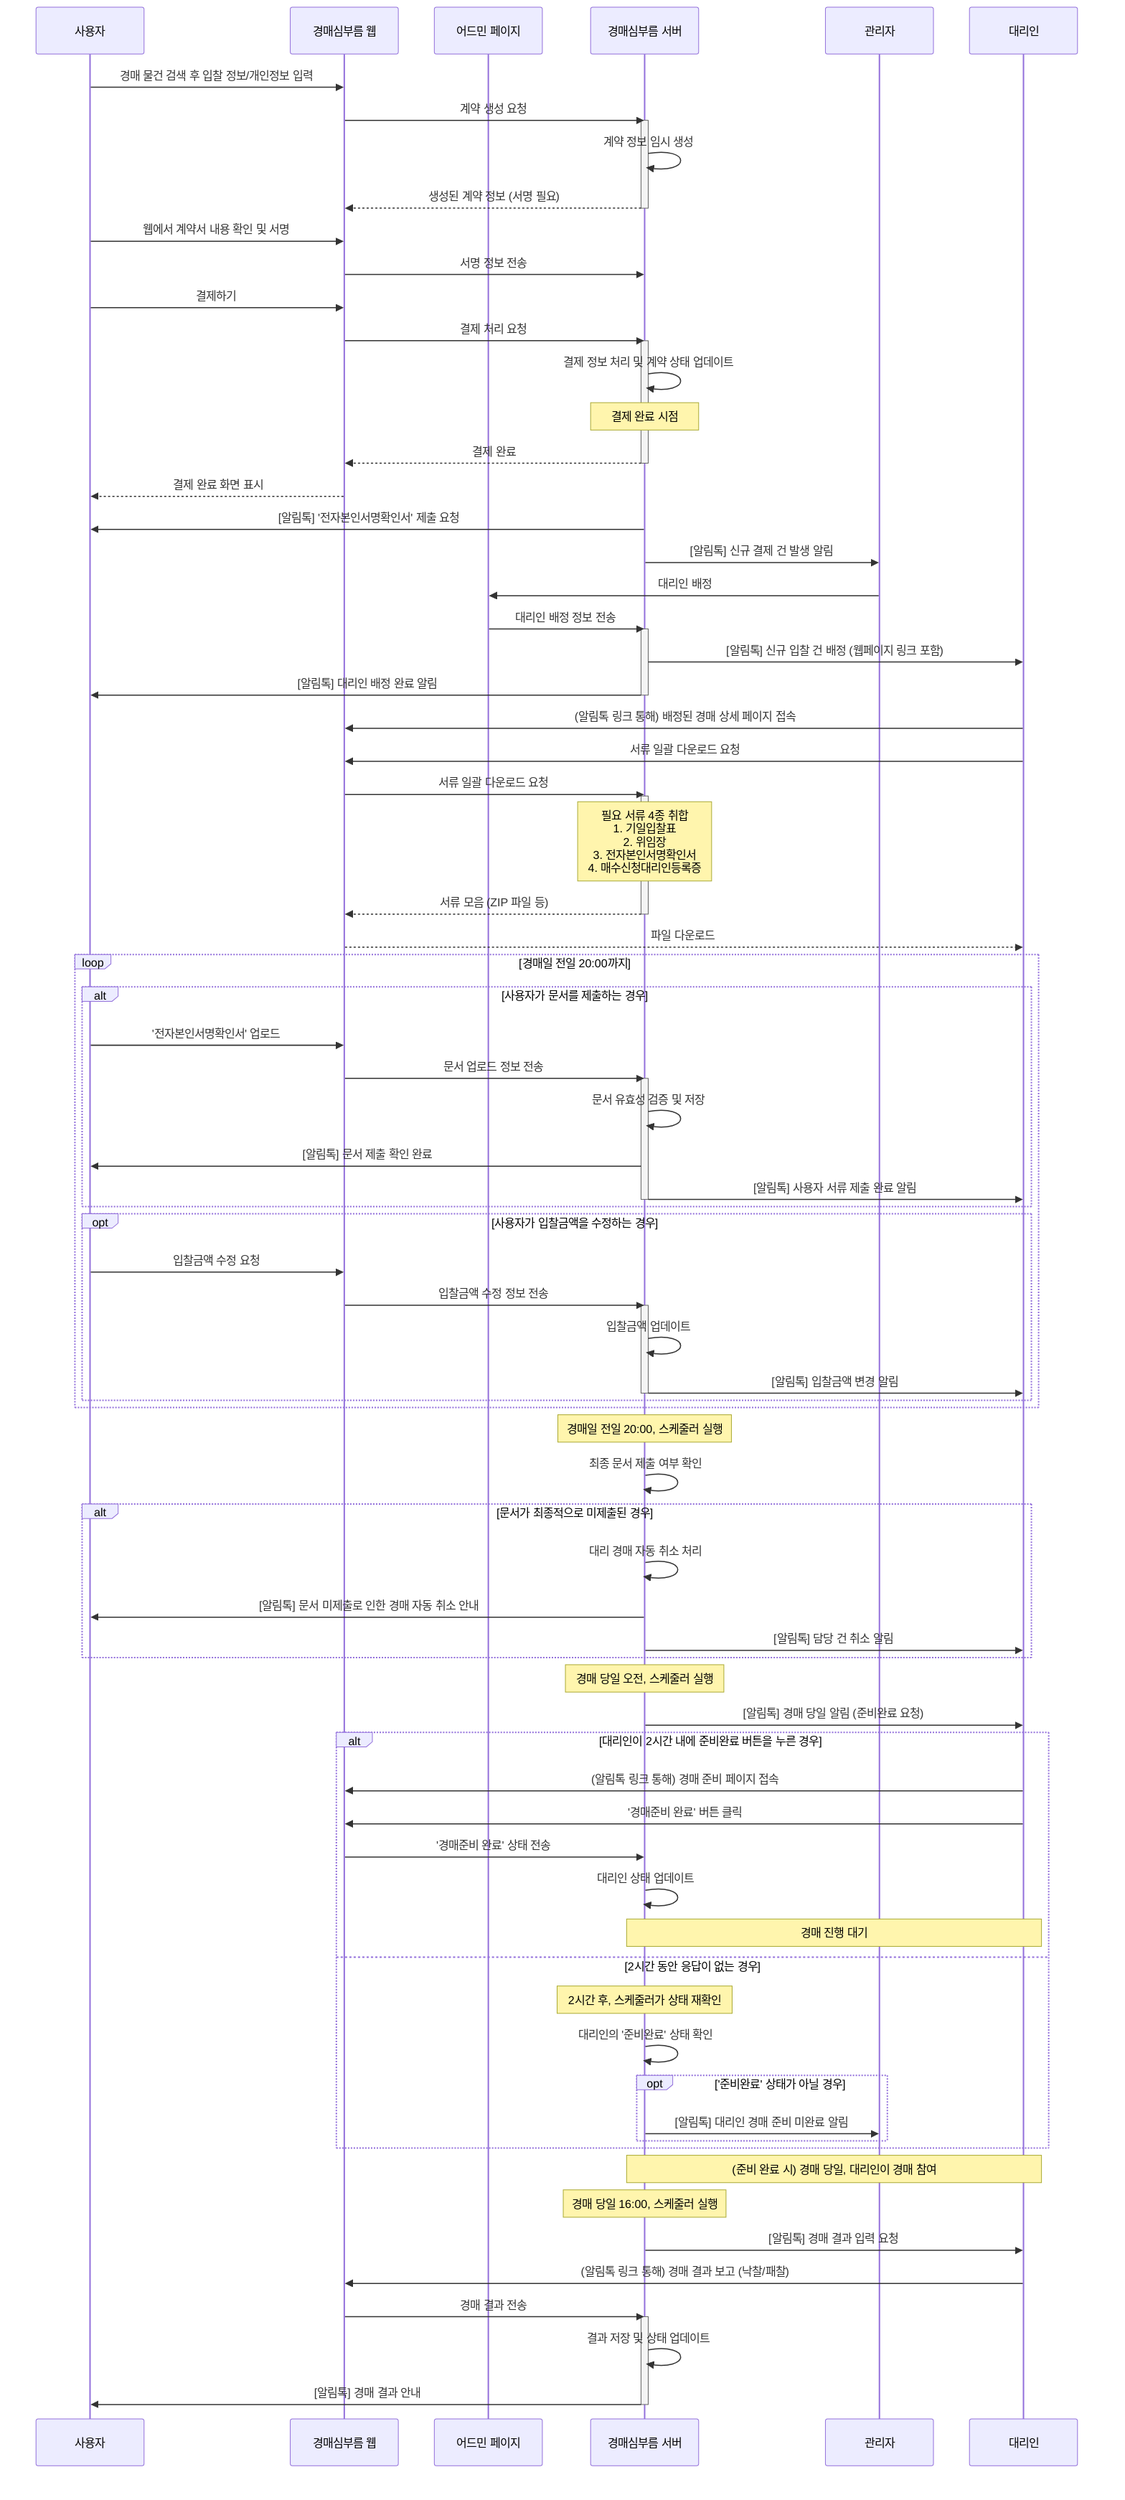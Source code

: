 sequenceDiagram
    participant User as 사용자
    participant Web as 경매심부름 웹
    participant AdminPage as 어드민 페이지
    participant Server as 경매심부름 서버
    participant Manager as 관리자
    participant Agent as 대리인

    %% 1. 입찰 신청, 계약 및 결제
    User->>Web: 경매 물건 검색 후 입찰 정보/개인정보 입력
    Web->>Server: 계약 생성 요청
    activate Server
    Server->>Server: 계약 정보 임시 생성
    Server-->>Web: 생성된 계약 정보 (서명 필요)
    deactivate Server

    User->>Web: 웹에서 계약서 내용 확인 및 서명
    Web->>Server: 서명 정보 전송
    
    User->>Web: 결제하기
    Web->>Server: 결제 처리 요청
    activate Server
    Server->>Server: 결제 정보 처리 및 계약 상태 업데이트
    Note over Server: 결제 완료 시점
    Server-->>Web: 결제 완료
    deactivate Server
    Web-->>User: 결제 완료 화면 표시

    %% 2. 결제 완료 후 처리
    Server->>User: [알림톡] '전자본인서명확인서' 제출 요청
    Server->>Manager: [알림톡] 신규 결제 건 발생 알림

    Manager->>AdminPage: 대리인 배정
    AdminPage->>Server: 대리인 배정 정보 전송
    activate Server
    Server->>Agent: [알림톡] 신규 입찰 건 배정 (웹페이지 링크 포함)
    Server->>User: [알림톡] 대리인 배정 완료 알림
    deactivate Server

    Agent->>Web: (알림톡 링크 통해) 배정된 경매 상세 페이지 접속
    Agent->>Web: 서류 일괄 다운로드 요청
    Web->>Server: 서류 일괄 다운로드 요청
    activate Server
    Note over Server: 필요 서류 4종 취합<br/>1. 기일입찰표<br/>2. 위임장<br/>3. 전자본인서명확인서<br/>4. 매수신청대리인등록증
    Server-->>Web: 서류 모음 (ZIP 파일 등)
    deactivate Server
    Web-->>Agent: 파일 다운로드

    %% 3. 문서 제출 및 입찰가 수정 (경매일 전일 20:00까지)
    loop 경매일 전일 20:00까지
        alt 사용자가 문서를 제출하는 경우
            User->>Web: '전자본인서명확인서' 업로드
            Web->>Server: 문서 업로드 정보 전송
            activate Server
            Server->>Server: 문서 유효성 검증 및 저장
            Server->>User: [알림톡] 문서 제출 확인 완료
            Server->>Agent: [알림톡] 사용자 서류 제출 완료 알림
            deactivate Server
        end

        opt 사용자가 입찰금액을 수정하는 경우
            User->>Web: 입찰금액 수정 요청
            Web->>Server: 입찰금액 수정 정보 전송
            activate Server
            Server->>Server: 입찰금액 업데이트
            Server->>Agent: [알림톡] 입찰금액 변경 알림
            deactivate Server
        end
    end

    %% 4. 최종 문서 제출 확인 및 자동 취소
    Note over Server: 경매일 전일 20:00, 스케줄러 실행
    Server->>Server: 최종 문서 제출 여부 확인
    alt 문서가 최종적으로 미제출된 경우
        Server->>Server: 대리 경매 자동 취소 처리
        Server->>User: [알림톡] 문서 미제출로 인한 경매 자동 취소 안내
        Server->>Agent: [알림톡] 담당 건 취소 알림
    end

    %% 5. 경매 당일 준비
    Note over Server: 경매 당일 오전, 스케줄러 실행
    Server->>Agent: [알림톡] 경매 당일 알림 (준비완료 요청)
    
    alt 대리인이 2시간 내에 준비완료 버튼을 누른 경우
        Agent->>Web: (알림톡 링크 통해) 경매 준비 페이지 접속
        Agent->>Web: '경매준비 완료' 버튼 클릭
        Web->>Server: '경매준비 완료' 상태 전송
        Server->>Server: 대리인 상태 업데이트
        Note over Agent,Server: 경매 진행 대기
    else 2시간 동안 응답이 없는 경우
        Note over Server: 2시간 후, 스케줄러가 상태 재확인
        Server->>Server: 대리인의 '준비완료' 상태 확인
        opt '준비완료' 상태가 아닐 경우
            Server->>Manager: [알림톡] 대리인 경매 준비 미완료 알림
        end
    end

    %% 6. 경매 진행 및 결과 보고
    Note over Agent,Server: (준비 완료 시) 경매 당일, 대리인이 경매 참여

    Note over Server: 경매 당일 16:00, 스케줄러 실행
    Server->>Agent: [알림톡] 경매 결과 입력 요청

    Agent->>Web: (알림톡 링크 통해) 경매 결과 보고 (낙찰/패찰)
    Web->>Server: 경매 결과 전송
    activate Server
    Server->>Server: 결과 저장 및 상태 업데이트
    Server->>User: [알림톡] 경매 결과 안내
    deactivate Server